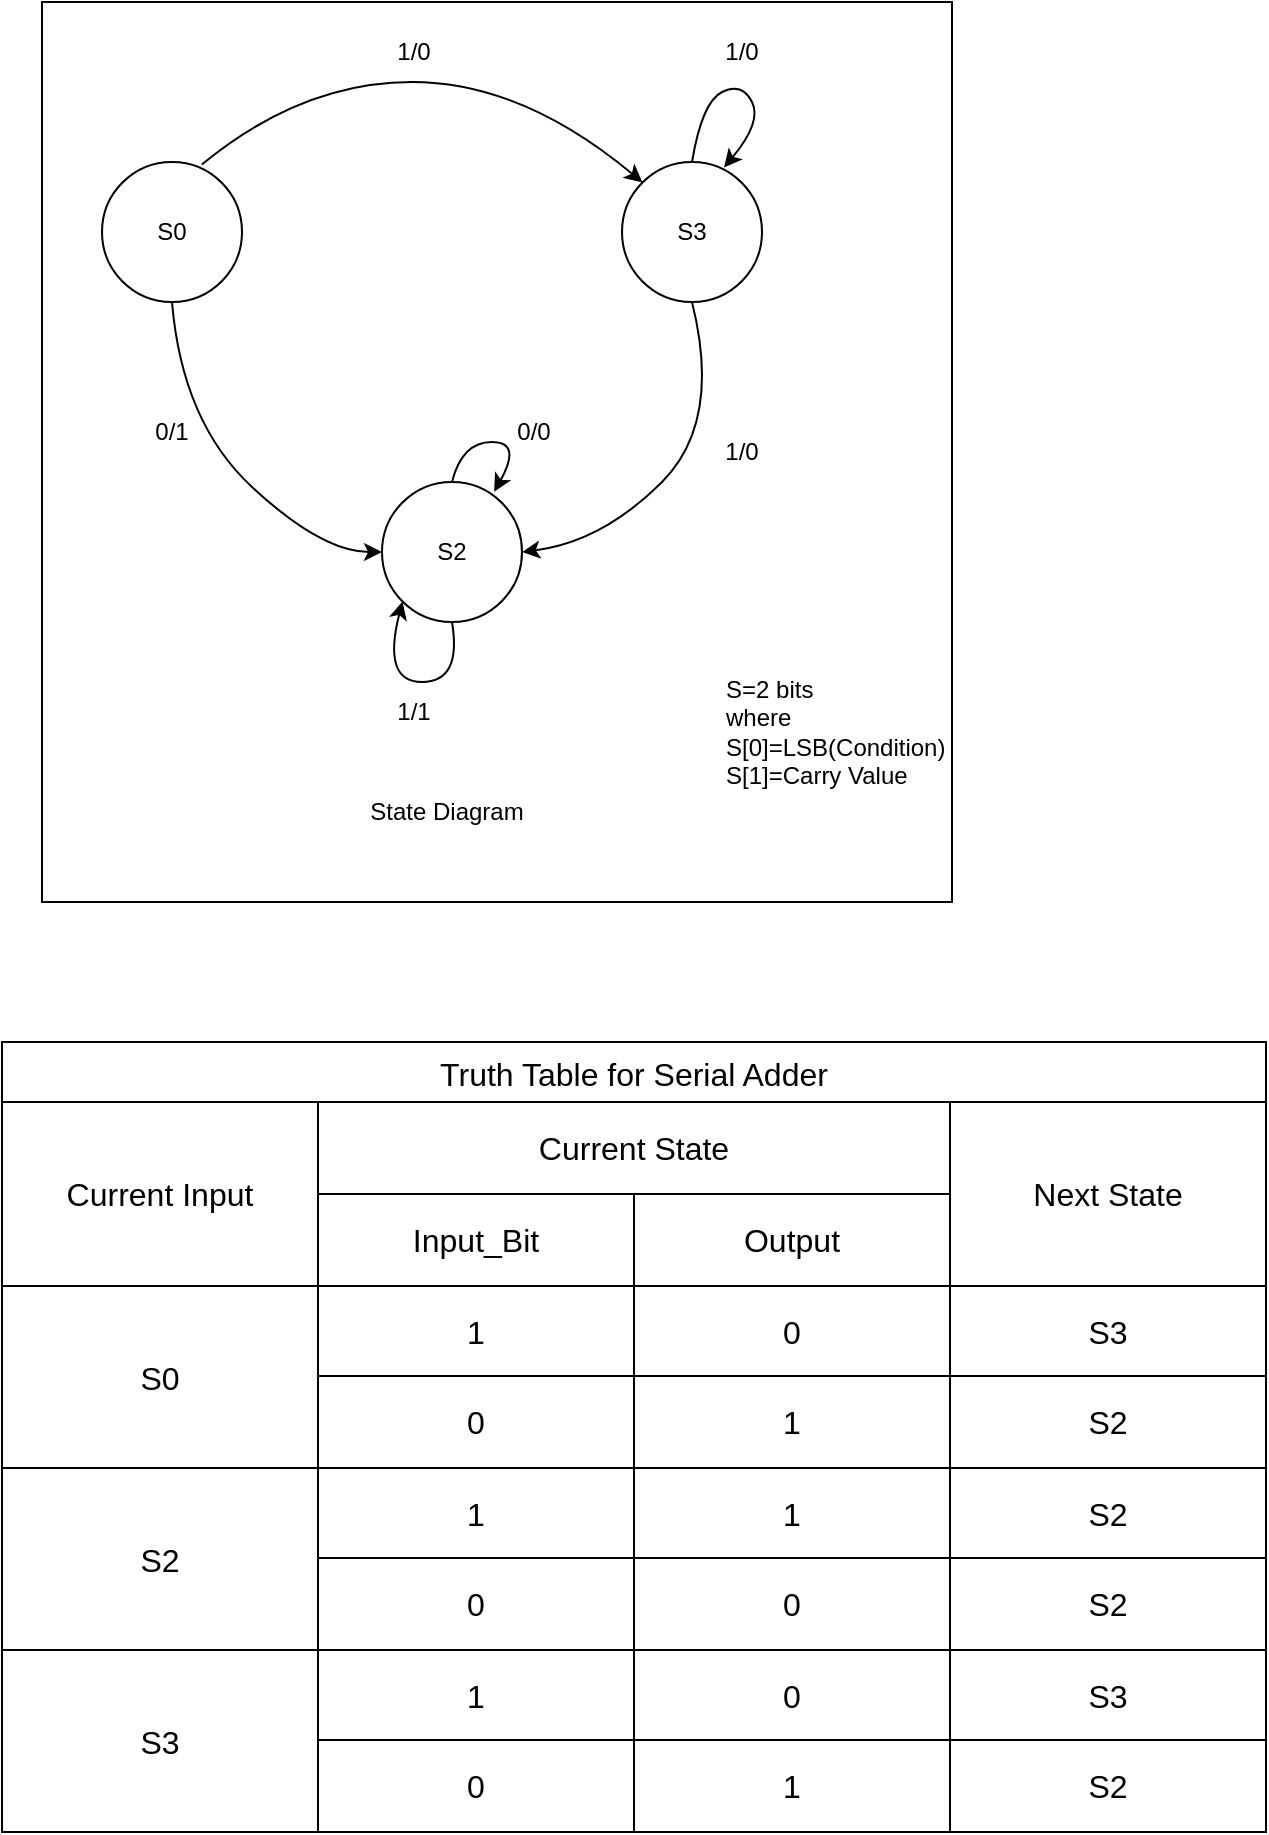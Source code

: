 <mxfile version="24.7.5" pages="2">
  <diagram name="Page-1" id="0JN1FYZXMtszW6WaoAGu">
    <mxGraphModel dx="1909" dy="1013" grid="1" gridSize="10" guides="1" tooltips="1" connect="1" arrows="1" fold="1" page="1" pageScale="1" pageWidth="850" pageHeight="1100" math="0" shadow="0">
      <root>
        <mxCell id="0" />
        <mxCell id="1" parent="0" />
        <mxCell id="sEcPqNNlxR5fD0_kPxmS-2" value="S0" style="ellipse;whiteSpace=wrap;html=1;aspect=fixed;" parent="1" vertex="1">
          <mxGeometry x="190" y="120" width="70" height="70" as="geometry" />
        </mxCell>
        <mxCell id="sEcPqNNlxR5fD0_kPxmS-3" value="S3" style="ellipse;whiteSpace=wrap;html=1;aspect=fixed;" parent="1" vertex="1">
          <mxGeometry x="450" y="120" width="70" height="70" as="geometry" />
        </mxCell>
        <mxCell id="sEcPqNNlxR5fD0_kPxmS-4" value="S2" style="ellipse;whiteSpace=wrap;html=1;aspect=fixed;" parent="1" vertex="1">
          <mxGeometry x="330" y="280" width="70" height="70" as="geometry" />
        </mxCell>
        <mxCell id="sEcPqNNlxR5fD0_kPxmS-8" value="S=2 bits&lt;div&gt;where&lt;/div&gt;&lt;div&gt;S[0]=LSB(Condition)&lt;/div&gt;&lt;div&gt;S[1]=Carry Value&lt;/div&gt;" style="text;html=1;align=left;verticalAlign=middle;whiteSpace=wrap;rounded=0;" parent="1" vertex="1">
          <mxGeometry x="500" y="370" width="110" height="70" as="geometry" />
        </mxCell>
        <mxCell id="sEcPqNNlxR5fD0_kPxmS-13" value="" style="curved=1;endArrow=classic;html=1;rounded=0;entryX=0;entryY=0;entryDx=0;entryDy=0;exitX=0.713;exitY=0.018;exitDx=0;exitDy=0;exitPerimeter=0;" parent="1" source="sEcPqNNlxR5fD0_kPxmS-2" target="sEcPqNNlxR5fD0_kPxmS-3" edge="1">
          <mxGeometry width="50" height="50" relative="1" as="geometry">
            <mxPoint x="320" y="90" as="sourcePoint" />
            <mxPoint x="370" y="40" as="targetPoint" />
            <Array as="points">
              <mxPoint x="290" y="80" />
              <mxPoint x="400" y="80" />
            </Array>
          </mxGeometry>
        </mxCell>
        <mxCell id="sEcPqNNlxR5fD0_kPxmS-14" value="1/0" style="text;html=1;align=center;verticalAlign=middle;whiteSpace=wrap;rounded=0;" parent="1" vertex="1">
          <mxGeometry x="316" y="50" width="60" height="30" as="geometry" />
        </mxCell>
        <mxCell id="sEcPqNNlxR5fD0_kPxmS-20" value="" style="curved=1;endArrow=classic;html=1;rounded=0;exitX=0.5;exitY=1;exitDx=0;exitDy=0;entryX=0;entryY=0.5;entryDx=0;entryDy=0;" parent="1" source="sEcPqNNlxR5fD0_kPxmS-2" target="sEcPqNNlxR5fD0_kPxmS-4" edge="1">
          <mxGeometry width="50" height="50" relative="1" as="geometry">
            <mxPoint x="350" y="210" as="sourcePoint" />
            <mxPoint x="470" y="200" as="targetPoint" />
            <Array as="points">
              <mxPoint x="230" y="250" />
              <mxPoint x="300" y="315" />
            </Array>
          </mxGeometry>
        </mxCell>
        <mxCell id="sEcPqNNlxR5fD0_kPxmS-21" value="0/1" style="text;html=1;align=center;verticalAlign=middle;whiteSpace=wrap;rounded=0;" parent="1" vertex="1">
          <mxGeometry x="195" y="240" width="60" height="30" as="geometry" />
        </mxCell>
        <mxCell id="sEcPqNNlxR5fD0_kPxmS-22" value="" style="curved=1;endArrow=classic;html=1;rounded=0;exitX=0.5;exitY=0;exitDx=0;exitDy=0;entryX=0.729;entryY=0.039;entryDx=0;entryDy=0;entryPerimeter=0;" parent="1" source="sEcPqNNlxR5fD0_kPxmS-3" target="sEcPqNNlxR5fD0_kPxmS-3" edge="1">
          <mxGeometry width="50" height="50" relative="1" as="geometry">
            <mxPoint x="510" y="80" as="sourcePoint" />
            <mxPoint x="540" y="80" as="targetPoint" />
            <Array as="points">
              <mxPoint x="490" y="90" />
              <mxPoint x="510" y="80" />
              <mxPoint x="520" y="100" />
            </Array>
          </mxGeometry>
        </mxCell>
        <mxCell id="sEcPqNNlxR5fD0_kPxmS-23" value="1/0" style="text;html=1;align=center;verticalAlign=middle;whiteSpace=wrap;rounded=0;" parent="1" vertex="1">
          <mxGeometry x="480" y="50" width="60" height="30" as="geometry" />
        </mxCell>
        <mxCell id="sEcPqNNlxR5fD0_kPxmS-24" value="" style="curved=1;endArrow=classic;html=1;rounded=0;entryX=1;entryY=0.5;entryDx=0;entryDy=0;exitX=0.5;exitY=1;exitDx=0;exitDy=0;" parent="1" source="sEcPqNNlxR5fD0_kPxmS-3" target="sEcPqNNlxR5fD0_kPxmS-4" edge="1">
          <mxGeometry width="50" height="50" relative="1" as="geometry">
            <mxPoint x="455" y="270" as="sourcePoint" />
            <mxPoint x="690" y="280" as="targetPoint" />
            <Array as="points">
              <mxPoint x="500" y="250" />
              <mxPoint x="440" y="310" />
            </Array>
          </mxGeometry>
        </mxCell>
        <mxCell id="sEcPqNNlxR5fD0_kPxmS-25" value="1/0" style="text;html=1;align=center;verticalAlign=middle;whiteSpace=wrap;rounded=0;" parent="1" vertex="1">
          <mxGeometry x="480" y="250" width="60" height="30" as="geometry" />
        </mxCell>
        <mxCell id="sEcPqNNlxR5fD0_kPxmS-27" value="" style="curved=1;endArrow=classic;html=1;rounded=0;exitX=0.5;exitY=1;exitDx=0;exitDy=0;entryX=0;entryY=1;entryDx=0;entryDy=0;" parent="1" source="sEcPqNNlxR5fD0_kPxmS-4" target="sEcPqNNlxR5fD0_kPxmS-4" edge="1">
          <mxGeometry width="50" height="50" relative="1" as="geometry">
            <mxPoint x="495" y="359" as="sourcePoint" />
            <mxPoint x="511" y="362" as="targetPoint" />
            <Array as="points">
              <mxPoint x="370" y="380" />
              <mxPoint x="330" y="380" />
            </Array>
          </mxGeometry>
        </mxCell>
        <mxCell id="sEcPqNNlxR5fD0_kPxmS-28" value="1/1" style="text;html=1;align=center;verticalAlign=middle;whiteSpace=wrap;rounded=0;" parent="1" vertex="1">
          <mxGeometry x="316" y="380" width="60" height="30" as="geometry" />
        </mxCell>
        <mxCell id="sEcPqNNlxR5fD0_kPxmS-29" value="" style="curved=1;endArrow=classic;html=1;rounded=0;exitX=0.5;exitY=0;exitDx=0;exitDy=0;entryX=0.801;entryY=0.07;entryDx=0;entryDy=0;entryPerimeter=0;" parent="1" source="sEcPqNNlxR5fD0_kPxmS-4" target="sEcPqNNlxR5fD0_kPxmS-4" edge="1">
          <mxGeometry width="50" height="50" relative="1" as="geometry">
            <mxPoint x="311" y="320" as="sourcePoint" />
            <mxPoint x="286" y="310" as="targetPoint" />
            <Array as="points">
              <mxPoint x="370" y="260" />
              <mxPoint x="400" y="260" />
            </Array>
          </mxGeometry>
        </mxCell>
        <mxCell id="sEcPqNNlxR5fD0_kPxmS-30" value="0/0" style="text;html=1;align=center;verticalAlign=middle;whiteSpace=wrap;rounded=0;" parent="1" vertex="1">
          <mxGeometry x="376" y="240" width="60" height="30" as="geometry" />
        </mxCell>
        <mxCell id="pLiEH8pGqrNi-InXNSvn-57" value="State Diagram" style="text;html=1;align=center;verticalAlign=middle;whiteSpace=wrap;rounded=0;" vertex="1" parent="1">
          <mxGeometry x="310" y="430" width="105" height="30" as="geometry" />
        </mxCell>
        <mxCell id="pLiEH8pGqrNi-InXNSvn-58" value="" style="rounded=0;whiteSpace=wrap;html=1;fillColor=none;" vertex="1" parent="1">
          <mxGeometry x="160" y="40" width="455" height="450" as="geometry" />
        </mxCell>
        <mxCell id="yz5L-PIxiEWywcTvDbyE-1" value="Truth Table for Serial Adder" style="shape=table;startSize=30;container=1;collapsible=0;childLayout=tableLayout;strokeColor=default;fontSize=16;" vertex="1" parent="1">
          <mxGeometry x="140" y="560" width="632" height="395" as="geometry" />
        </mxCell>
        <mxCell id="yz5L-PIxiEWywcTvDbyE-2" value="" style="shape=tableRow;horizontal=0;startSize=0;swimlaneHead=0;swimlaneBody=0;strokeColor=inherit;top=0;left=0;bottom=0;right=0;collapsible=0;dropTarget=0;fillColor=none;points=[[0,0.5],[1,0.5]];portConstraint=eastwest;fontSize=16;" vertex="1" parent="yz5L-PIxiEWywcTvDbyE-1">
          <mxGeometry y="30" width="632" height="46" as="geometry" />
        </mxCell>
        <mxCell id="yz5L-PIxiEWywcTvDbyE-3" value="Current Input" style="shape=partialRectangle;html=1;whiteSpace=wrap;connectable=0;strokeColor=inherit;overflow=hidden;fillColor=none;top=0;left=0;bottom=0;right=0;pointerEvents=1;fontSize=16;rowspan=2;colspan=1;" vertex="1" parent="yz5L-PIxiEWywcTvDbyE-2">
          <mxGeometry width="158" height="92" as="geometry">
            <mxRectangle width="158" height="46" as="alternateBounds" />
          </mxGeometry>
        </mxCell>
        <mxCell id="yz5L-PIxiEWywcTvDbyE-4" value="Current State" style="shape=partialRectangle;html=1;whiteSpace=wrap;connectable=0;strokeColor=inherit;overflow=hidden;fillColor=none;top=0;left=0;bottom=0;right=0;pointerEvents=1;fontSize=16;rowspan=1;colspan=2;" vertex="1" parent="yz5L-PIxiEWywcTvDbyE-2">
          <mxGeometry x="158" width="316" height="46" as="geometry">
            <mxRectangle width="158" height="46" as="alternateBounds" />
          </mxGeometry>
        </mxCell>
        <mxCell id="yz5L-PIxiEWywcTvDbyE-5" style="shape=partialRectangle;html=1;whiteSpace=wrap;connectable=0;strokeColor=inherit;overflow=hidden;fillColor=none;top=0;left=0;bottom=0;right=0;pointerEvents=1;fontSize=16;" vertex="1" visible="0" parent="yz5L-PIxiEWywcTvDbyE-2">
          <mxGeometry x="316" width="158" height="46" as="geometry">
            <mxRectangle width="158" height="46" as="alternateBounds" />
          </mxGeometry>
        </mxCell>
        <mxCell id="yz5L-PIxiEWywcTvDbyE-6" value="Next State" style="shape=partialRectangle;html=1;whiteSpace=wrap;connectable=0;strokeColor=inherit;overflow=hidden;fillColor=none;top=0;left=0;bottom=0;right=0;pointerEvents=1;fontSize=16;rowspan=2;colspan=1;" vertex="1" parent="yz5L-PIxiEWywcTvDbyE-2">
          <mxGeometry x="474" width="158" height="92" as="geometry">
            <mxRectangle width="158" height="46" as="alternateBounds" />
          </mxGeometry>
        </mxCell>
        <mxCell id="yz5L-PIxiEWywcTvDbyE-7" style="shape=tableRow;horizontal=0;startSize=0;swimlaneHead=0;swimlaneBody=0;strokeColor=inherit;top=0;left=0;bottom=0;right=0;collapsible=0;dropTarget=0;fillColor=none;points=[[0,0.5],[1,0.5]];portConstraint=eastwest;fontSize=16;" vertex="1" parent="yz5L-PIxiEWywcTvDbyE-1">
          <mxGeometry y="76" width="632" height="46" as="geometry" />
        </mxCell>
        <mxCell id="yz5L-PIxiEWywcTvDbyE-8" style="shape=partialRectangle;html=1;whiteSpace=wrap;connectable=0;strokeColor=inherit;overflow=hidden;fillColor=none;top=0;left=0;bottom=0;right=0;pointerEvents=1;fontSize=16;" vertex="1" visible="0" parent="yz5L-PIxiEWywcTvDbyE-7">
          <mxGeometry width="158" height="46" as="geometry">
            <mxRectangle width="158" height="46" as="alternateBounds" />
          </mxGeometry>
        </mxCell>
        <mxCell id="yz5L-PIxiEWywcTvDbyE-9" value="Input_Bit" style="shape=partialRectangle;html=1;whiteSpace=wrap;connectable=0;strokeColor=inherit;overflow=hidden;fillColor=none;top=0;left=0;bottom=0;right=0;pointerEvents=1;fontSize=16;" vertex="1" parent="yz5L-PIxiEWywcTvDbyE-7">
          <mxGeometry x="158" width="158" height="46" as="geometry">
            <mxRectangle width="158" height="46" as="alternateBounds" />
          </mxGeometry>
        </mxCell>
        <mxCell id="yz5L-PIxiEWywcTvDbyE-10" value="Output" style="shape=partialRectangle;html=1;whiteSpace=wrap;connectable=0;strokeColor=inherit;overflow=hidden;fillColor=none;top=0;left=0;bottom=0;right=0;pointerEvents=1;fontSize=16;" vertex="1" parent="yz5L-PIxiEWywcTvDbyE-7">
          <mxGeometry x="316" width="158" height="46" as="geometry">
            <mxRectangle width="158" height="46" as="alternateBounds" />
          </mxGeometry>
        </mxCell>
        <mxCell id="yz5L-PIxiEWywcTvDbyE-11" style="shape=partialRectangle;html=1;whiteSpace=wrap;connectable=0;strokeColor=inherit;overflow=hidden;fillColor=none;top=0;left=0;bottom=0;right=0;pointerEvents=1;fontSize=16;" vertex="1" visible="0" parent="yz5L-PIxiEWywcTvDbyE-7">
          <mxGeometry x="474" width="158" height="46" as="geometry">
            <mxRectangle width="158" height="46" as="alternateBounds" />
          </mxGeometry>
        </mxCell>
        <mxCell id="yz5L-PIxiEWywcTvDbyE-12" value="" style="shape=tableRow;horizontal=0;startSize=0;swimlaneHead=0;swimlaneBody=0;strokeColor=inherit;top=0;left=0;bottom=0;right=0;collapsible=0;dropTarget=0;fillColor=none;points=[[0,0.5],[1,0.5]];portConstraint=eastwest;fontSize=16;" vertex="1" parent="yz5L-PIxiEWywcTvDbyE-1">
          <mxGeometry y="122" width="632" height="45" as="geometry" />
        </mxCell>
        <mxCell id="yz5L-PIxiEWywcTvDbyE-13" value="S0" style="shape=partialRectangle;html=1;whiteSpace=wrap;connectable=0;strokeColor=inherit;overflow=hidden;fillColor=none;top=0;left=0;bottom=0;right=0;pointerEvents=1;fontSize=16;rowspan=2;colspan=1;" vertex="1" parent="yz5L-PIxiEWywcTvDbyE-12">
          <mxGeometry width="158" height="91" as="geometry">
            <mxRectangle width="158" height="45" as="alternateBounds" />
          </mxGeometry>
        </mxCell>
        <mxCell id="yz5L-PIxiEWywcTvDbyE-14" value="1" style="shape=partialRectangle;html=1;whiteSpace=wrap;connectable=0;strokeColor=inherit;overflow=hidden;fillColor=none;top=0;left=0;bottom=0;right=0;pointerEvents=1;fontSize=16;" vertex="1" parent="yz5L-PIxiEWywcTvDbyE-12">
          <mxGeometry x="158" width="158" height="45" as="geometry">
            <mxRectangle width="158" height="45" as="alternateBounds" />
          </mxGeometry>
        </mxCell>
        <mxCell id="yz5L-PIxiEWywcTvDbyE-15" value="0" style="shape=partialRectangle;html=1;whiteSpace=wrap;connectable=0;strokeColor=inherit;overflow=hidden;fillColor=none;top=0;left=0;bottom=0;right=0;pointerEvents=1;fontSize=16;" vertex="1" parent="yz5L-PIxiEWywcTvDbyE-12">
          <mxGeometry x="316" width="158" height="45" as="geometry">
            <mxRectangle width="158" height="45" as="alternateBounds" />
          </mxGeometry>
        </mxCell>
        <mxCell id="yz5L-PIxiEWywcTvDbyE-16" value="S3" style="shape=partialRectangle;html=1;whiteSpace=wrap;connectable=0;strokeColor=inherit;overflow=hidden;fillColor=none;top=0;left=0;bottom=0;right=0;pointerEvents=1;fontSize=16;" vertex="1" parent="yz5L-PIxiEWywcTvDbyE-12">
          <mxGeometry x="474" width="158" height="45" as="geometry">
            <mxRectangle width="158" height="45" as="alternateBounds" />
          </mxGeometry>
        </mxCell>
        <mxCell id="yz5L-PIxiEWywcTvDbyE-17" style="shape=tableRow;horizontal=0;startSize=0;swimlaneHead=0;swimlaneBody=0;strokeColor=inherit;top=0;left=0;bottom=0;right=0;collapsible=0;dropTarget=0;fillColor=none;points=[[0,0.5],[1,0.5]];portConstraint=eastwest;fontSize=16;" vertex="1" parent="yz5L-PIxiEWywcTvDbyE-1">
          <mxGeometry y="167" width="632" height="46" as="geometry" />
        </mxCell>
        <mxCell id="yz5L-PIxiEWywcTvDbyE-18" style="shape=partialRectangle;html=1;whiteSpace=wrap;connectable=0;strokeColor=inherit;overflow=hidden;fillColor=none;top=0;left=0;bottom=0;right=0;pointerEvents=1;fontSize=16;" vertex="1" visible="0" parent="yz5L-PIxiEWywcTvDbyE-17">
          <mxGeometry width="158" height="46" as="geometry">
            <mxRectangle width="158" height="46" as="alternateBounds" />
          </mxGeometry>
        </mxCell>
        <mxCell id="yz5L-PIxiEWywcTvDbyE-19" value="0" style="shape=partialRectangle;html=1;whiteSpace=wrap;connectable=0;strokeColor=inherit;overflow=hidden;fillColor=none;top=0;left=0;bottom=0;right=0;pointerEvents=1;fontSize=16;" vertex="1" parent="yz5L-PIxiEWywcTvDbyE-17">
          <mxGeometry x="158" width="158" height="46" as="geometry">
            <mxRectangle width="158" height="46" as="alternateBounds" />
          </mxGeometry>
        </mxCell>
        <mxCell id="yz5L-PIxiEWywcTvDbyE-20" value="1" style="shape=partialRectangle;html=1;whiteSpace=wrap;connectable=0;strokeColor=inherit;overflow=hidden;fillColor=none;top=0;left=0;bottom=0;right=0;pointerEvents=1;fontSize=16;" vertex="1" parent="yz5L-PIxiEWywcTvDbyE-17">
          <mxGeometry x="316" width="158" height="46" as="geometry">
            <mxRectangle width="158" height="46" as="alternateBounds" />
          </mxGeometry>
        </mxCell>
        <mxCell id="yz5L-PIxiEWywcTvDbyE-21" value="S2" style="shape=partialRectangle;html=1;whiteSpace=wrap;connectable=0;strokeColor=inherit;overflow=hidden;fillColor=none;top=0;left=0;bottom=0;right=0;pointerEvents=1;fontSize=16;" vertex="1" parent="yz5L-PIxiEWywcTvDbyE-17">
          <mxGeometry x="474" width="158" height="46" as="geometry">
            <mxRectangle width="158" height="46" as="alternateBounds" />
          </mxGeometry>
        </mxCell>
        <mxCell id="yz5L-PIxiEWywcTvDbyE-22" value="" style="shape=tableRow;horizontal=0;startSize=0;swimlaneHead=0;swimlaneBody=0;strokeColor=inherit;top=0;left=0;bottom=0;right=0;collapsible=0;dropTarget=0;fillColor=none;points=[[0,0.5],[1,0.5]];portConstraint=eastwest;fontSize=16;" vertex="1" parent="yz5L-PIxiEWywcTvDbyE-1">
          <mxGeometry y="213" width="632" height="45" as="geometry" />
        </mxCell>
        <mxCell id="yz5L-PIxiEWywcTvDbyE-23" value="S2" style="shape=partialRectangle;html=1;whiteSpace=wrap;connectable=0;strokeColor=inherit;overflow=hidden;fillColor=none;top=0;left=0;bottom=0;right=0;pointerEvents=1;fontSize=16;rowspan=2;colspan=1;" vertex="1" parent="yz5L-PIxiEWywcTvDbyE-22">
          <mxGeometry width="158" height="91" as="geometry">
            <mxRectangle width="158" height="45" as="alternateBounds" />
          </mxGeometry>
        </mxCell>
        <mxCell id="yz5L-PIxiEWywcTvDbyE-24" value="1" style="shape=partialRectangle;html=1;whiteSpace=wrap;connectable=0;strokeColor=inherit;overflow=hidden;fillColor=none;top=0;left=0;bottom=0;right=0;pointerEvents=1;fontSize=16;" vertex="1" parent="yz5L-PIxiEWywcTvDbyE-22">
          <mxGeometry x="158" width="158" height="45" as="geometry">
            <mxRectangle width="158" height="45" as="alternateBounds" />
          </mxGeometry>
        </mxCell>
        <mxCell id="yz5L-PIxiEWywcTvDbyE-25" value="1" style="shape=partialRectangle;html=1;whiteSpace=wrap;connectable=0;strokeColor=inherit;overflow=hidden;fillColor=none;top=0;left=0;bottom=0;right=0;pointerEvents=1;fontSize=16;" vertex="1" parent="yz5L-PIxiEWywcTvDbyE-22">
          <mxGeometry x="316" width="158" height="45" as="geometry">
            <mxRectangle width="158" height="45" as="alternateBounds" />
          </mxGeometry>
        </mxCell>
        <mxCell id="yz5L-PIxiEWywcTvDbyE-26" value="S2" style="shape=partialRectangle;html=1;whiteSpace=wrap;connectable=0;strokeColor=inherit;overflow=hidden;fillColor=none;top=0;left=0;bottom=0;right=0;pointerEvents=1;fontSize=16;" vertex="1" parent="yz5L-PIxiEWywcTvDbyE-22">
          <mxGeometry x="474" width="158" height="45" as="geometry">
            <mxRectangle width="158" height="45" as="alternateBounds" />
          </mxGeometry>
        </mxCell>
        <mxCell id="yz5L-PIxiEWywcTvDbyE-27" style="shape=tableRow;horizontal=0;startSize=0;swimlaneHead=0;swimlaneBody=0;strokeColor=inherit;top=0;left=0;bottom=0;right=0;collapsible=0;dropTarget=0;fillColor=none;points=[[0,0.5],[1,0.5]];portConstraint=eastwest;fontSize=16;" vertex="1" parent="yz5L-PIxiEWywcTvDbyE-1">
          <mxGeometry y="258" width="632" height="46" as="geometry" />
        </mxCell>
        <mxCell id="yz5L-PIxiEWywcTvDbyE-28" style="shape=partialRectangle;html=1;whiteSpace=wrap;connectable=0;strokeColor=inherit;overflow=hidden;fillColor=none;top=0;left=0;bottom=0;right=0;pointerEvents=1;fontSize=16;" vertex="1" visible="0" parent="yz5L-PIxiEWywcTvDbyE-27">
          <mxGeometry width="158" height="46" as="geometry">
            <mxRectangle width="158" height="46" as="alternateBounds" />
          </mxGeometry>
        </mxCell>
        <mxCell id="yz5L-PIxiEWywcTvDbyE-29" value="0" style="shape=partialRectangle;html=1;whiteSpace=wrap;connectable=0;strokeColor=inherit;overflow=hidden;fillColor=none;top=0;left=0;bottom=0;right=0;pointerEvents=1;fontSize=16;" vertex="1" parent="yz5L-PIxiEWywcTvDbyE-27">
          <mxGeometry x="158" width="158" height="46" as="geometry">
            <mxRectangle width="158" height="46" as="alternateBounds" />
          </mxGeometry>
        </mxCell>
        <mxCell id="yz5L-PIxiEWywcTvDbyE-30" value="0" style="shape=partialRectangle;html=1;whiteSpace=wrap;connectable=0;strokeColor=inherit;overflow=hidden;fillColor=none;top=0;left=0;bottom=0;right=0;pointerEvents=1;fontSize=16;" vertex="1" parent="yz5L-PIxiEWywcTvDbyE-27">
          <mxGeometry x="316" width="158" height="46" as="geometry">
            <mxRectangle width="158" height="46" as="alternateBounds" />
          </mxGeometry>
        </mxCell>
        <mxCell id="yz5L-PIxiEWywcTvDbyE-31" value="S2" style="shape=partialRectangle;html=1;whiteSpace=wrap;connectable=0;strokeColor=inherit;overflow=hidden;fillColor=none;top=0;left=0;bottom=0;right=0;pointerEvents=1;fontSize=16;" vertex="1" parent="yz5L-PIxiEWywcTvDbyE-27">
          <mxGeometry x="474" width="158" height="46" as="geometry">
            <mxRectangle width="158" height="46" as="alternateBounds" />
          </mxGeometry>
        </mxCell>
        <mxCell id="yz5L-PIxiEWywcTvDbyE-32" style="shape=tableRow;horizontal=0;startSize=0;swimlaneHead=0;swimlaneBody=0;strokeColor=inherit;top=0;left=0;bottom=0;right=0;collapsible=0;dropTarget=0;fillColor=none;points=[[0,0.5],[1,0.5]];portConstraint=eastwest;fontSize=16;" vertex="1" parent="yz5L-PIxiEWywcTvDbyE-1">
          <mxGeometry y="304" width="632" height="45" as="geometry" />
        </mxCell>
        <mxCell id="yz5L-PIxiEWywcTvDbyE-33" value="S3" style="shape=partialRectangle;html=1;whiteSpace=wrap;connectable=0;strokeColor=inherit;overflow=hidden;fillColor=none;top=0;left=0;bottom=0;right=0;pointerEvents=1;fontSize=16;rowspan=2;colspan=1;" vertex="1" parent="yz5L-PIxiEWywcTvDbyE-32">
          <mxGeometry width="158" height="91" as="geometry">
            <mxRectangle width="158" height="45" as="alternateBounds" />
          </mxGeometry>
        </mxCell>
        <mxCell id="yz5L-PIxiEWywcTvDbyE-34" value="1" style="shape=partialRectangle;html=1;whiteSpace=wrap;connectable=0;strokeColor=inherit;overflow=hidden;fillColor=none;top=0;left=0;bottom=0;right=0;pointerEvents=1;fontSize=16;" vertex="1" parent="yz5L-PIxiEWywcTvDbyE-32">
          <mxGeometry x="158" width="158" height="45" as="geometry">
            <mxRectangle width="158" height="45" as="alternateBounds" />
          </mxGeometry>
        </mxCell>
        <mxCell id="yz5L-PIxiEWywcTvDbyE-35" value="0" style="shape=partialRectangle;html=1;whiteSpace=wrap;connectable=0;strokeColor=inherit;overflow=hidden;fillColor=none;top=0;left=0;bottom=0;right=0;pointerEvents=1;fontSize=16;" vertex="1" parent="yz5L-PIxiEWywcTvDbyE-32">
          <mxGeometry x="316" width="158" height="45" as="geometry">
            <mxRectangle width="158" height="45" as="alternateBounds" />
          </mxGeometry>
        </mxCell>
        <mxCell id="yz5L-PIxiEWywcTvDbyE-36" value="S3" style="shape=partialRectangle;html=1;whiteSpace=wrap;connectable=0;strokeColor=inherit;overflow=hidden;fillColor=none;top=0;left=0;bottom=0;right=0;pointerEvents=1;fontSize=16;" vertex="1" parent="yz5L-PIxiEWywcTvDbyE-32">
          <mxGeometry x="474" width="158" height="45" as="geometry">
            <mxRectangle width="158" height="45" as="alternateBounds" />
          </mxGeometry>
        </mxCell>
        <mxCell id="yz5L-PIxiEWywcTvDbyE-37" style="shape=tableRow;horizontal=0;startSize=0;swimlaneHead=0;swimlaneBody=0;strokeColor=inherit;top=0;left=0;bottom=0;right=0;collapsible=0;dropTarget=0;fillColor=none;points=[[0,0.5],[1,0.5]];portConstraint=eastwest;fontSize=16;" vertex="1" parent="yz5L-PIxiEWywcTvDbyE-1">
          <mxGeometry y="349" width="632" height="46" as="geometry" />
        </mxCell>
        <mxCell id="yz5L-PIxiEWywcTvDbyE-38" style="shape=partialRectangle;html=1;whiteSpace=wrap;connectable=0;strokeColor=inherit;overflow=hidden;fillColor=none;top=0;left=0;bottom=0;right=0;pointerEvents=1;fontSize=16;" vertex="1" visible="0" parent="yz5L-PIxiEWywcTvDbyE-37">
          <mxGeometry width="158" height="46" as="geometry">
            <mxRectangle width="158" height="46" as="alternateBounds" />
          </mxGeometry>
        </mxCell>
        <mxCell id="yz5L-PIxiEWywcTvDbyE-39" value="0" style="shape=partialRectangle;html=1;whiteSpace=wrap;connectable=0;strokeColor=inherit;overflow=hidden;fillColor=none;top=0;left=0;bottom=0;right=0;pointerEvents=1;fontSize=16;" vertex="1" parent="yz5L-PIxiEWywcTvDbyE-37">
          <mxGeometry x="158" width="158" height="46" as="geometry">
            <mxRectangle width="158" height="46" as="alternateBounds" />
          </mxGeometry>
        </mxCell>
        <mxCell id="yz5L-PIxiEWywcTvDbyE-40" value="1" style="shape=partialRectangle;html=1;whiteSpace=wrap;connectable=0;strokeColor=inherit;overflow=hidden;fillColor=none;top=0;left=0;bottom=0;right=0;pointerEvents=1;fontSize=16;" vertex="1" parent="yz5L-PIxiEWywcTvDbyE-37">
          <mxGeometry x="316" width="158" height="46" as="geometry">
            <mxRectangle width="158" height="46" as="alternateBounds" />
          </mxGeometry>
        </mxCell>
        <mxCell id="yz5L-PIxiEWywcTvDbyE-41" value="S2" style="shape=partialRectangle;html=1;whiteSpace=wrap;connectable=0;strokeColor=inherit;overflow=hidden;fillColor=none;top=0;left=0;bottom=0;right=0;pointerEvents=1;fontSize=16;" vertex="1" parent="yz5L-PIxiEWywcTvDbyE-37">
          <mxGeometry x="474" width="158" height="46" as="geometry">
            <mxRectangle width="158" height="46" as="alternateBounds" />
          </mxGeometry>
        </mxCell>
      </root>
    </mxGraphModel>
  </diagram>
  <diagram id="-CWApU-zBNdDamPkDWxW" name="Page-2">
    <mxGraphModel dx="150" dy="530" grid="1" gridSize="10" guides="1" tooltips="1" connect="1" arrows="1" fold="1" page="1" pageScale="1" pageWidth="850" pageHeight="1100" math="0" shadow="0">
      <root>
        <mxCell id="0" />
        <mxCell id="1" parent="0" />
        <mxCell id="68Y2kXRp7g4ddbYrQeqx-1" value="Truth Table for Serial Adder" style="shape=table;startSize=30;container=1;collapsible=0;childLayout=tableLayout;strokeColor=default;fontSize=16;fontStyle=1" vertex="1" parent="1">
          <mxGeometry x="890" y="420" width="632" height="393" as="geometry" />
        </mxCell>
        <mxCell id="68Y2kXRp7g4ddbYrQeqx-2" value="" style="shape=tableRow;horizontal=0;startSize=0;swimlaneHead=0;swimlaneBody=0;strokeColor=inherit;top=0;left=0;bottom=0;right=0;collapsible=0;dropTarget=0;fillColor=none;points=[[0,0.5],[1,0.5]];portConstraint=eastwest;fontSize=16;" vertex="1" parent="68Y2kXRp7g4ddbYrQeqx-1">
          <mxGeometry y="30" width="632" height="46" as="geometry" />
        </mxCell>
        <mxCell id="68Y2kXRp7g4ddbYrQeqx-3" value="Current Input" style="shape=partialRectangle;html=1;whiteSpace=wrap;connectable=0;strokeColor=inherit;overflow=hidden;fillColor=none;top=0;left=0;bottom=0;right=0;pointerEvents=1;fontSize=16;rowspan=2;colspan=1;fontStyle=1" vertex="1" parent="68Y2kXRp7g4ddbYrQeqx-2">
          <mxGeometry width="158" height="90" as="geometry">
            <mxRectangle width="158" height="46" as="alternateBounds" />
          </mxGeometry>
        </mxCell>
        <mxCell id="68Y2kXRp7g4ddbYrQeqx-4" value="Current State" style="shape=partialRectangle;html=1;whiteSpace=wrap;connectable=0;strokeColor=inherit;overflow=hidden;fillColor=none;top=0;left=0;bottom=0;right=0;pointerEvents=1;fontSize=16;rowspan=1;colspan=2;fontStyle=1" vertex="1" parent="68Y2kXRp7g4ddbYrQeqx-2">
          <mxGeometry x="158" width="316" height="46" as="geometry">
            <mxRectangle width="158" height="46" as="alternateBounds" />
          </mxGeometry>
        </mxCell>
        <mxCell id="68Y2kXRp7g4ddbYrQeqx-5" style="shape=partialRectangle;html=1;whiteSpace=wrap;connectable=0;strokeColor=inherit;overflow=hidden;fillColor=none;top=0;left=0;bottom=0;right=0;pointerEvents=1;fontSize=16;fontStyle=1" vertex="1" visible="0" parent="68Y2kXRp7g4ddbYrQeqx-2">
          <mxGeometry x="316" width="158" height="46" as="geometry">
            <mxRectangle width="158" height="46" as="alternateBounds" />
          </mxGeometry>
        </mxCell>
        <mxCell id="68Y2kXRp7g4ddbYrQeqx-6" value="Next State" style="shape=partialRectangle;html=1;whiteSpace=wrap;connectable=0;strokeColor=inherit;overflow=hidden;fillColor=none;top=0;left=0;bottom=0;right=0;pointerEvents=1;fontSize=16;rowspan=2;colspan=1;fontStyle=1" vertex="1" parent="68Y2kXRp7g4ddbYrQeqx-2">
          <mxGeometry x="474" width="158" height="90" as="geometry">
            <mxRectangle width="158" height="46" as="alternateBounds" />
          </mxGeometry>
        </mxCell>
        <mxCell id="68Y2kXRp7g4ddbYrQeqx-7" style="shape=tableRow;horizontal=0;startSize=0;swimlaneHead=0;swimlaneBody=0;strokeColor=inherit;top=0;left=0;bottom=0;right=0;collapsible=0;dropTarget=0;fillColor=none;points=[[0,0.5],[1,0.5]];portConstraint=eastwest;fontSize=16;" vertex="1" parent="68Y2kXRp7g4ddbYrQeqx-1">
          <mxGeometry y="76" width="632" height="44" as="geometry" />
        </mxCell>
        <mxCell id="68Y2kXRp7g4ddbYrQeqx-8" style="shape=partialRectangle;html=1;whiteSpace=wrap;connectable=0;strokeColor=inherit;overflow=hidden;fillColor=none;top=0;left=0;bottom=0;right=0;pointerEvents=1;fontSize=16;" vertex="1" visible="0" parent="68Y2kXRp7g4ddbYrQeqx-7">
          <mxGeometry width="158" height="44" as="geometry">
            <mxRectangle width="158" height="44" as="alternateBounds" />
          </mxGeometry>
        </mxCell>
        <mxCell id="68Y2kXRp7g4ddbYrQeqx-9" value="Input_Bit" style="shape=partialRectangle;html=1;whiteSpace=wrap;connectable=0;strokeColor=inherit;overflow=hidden;fillColor=none;top=0;left=0;bottom=0;right=0;pointerEvents=1;fontSize=16;labelBackgroundColor=default;" vertex="1" parent="68Y2kXRp7g4ddbYrQeqx-7">
          <mxGeometry x="158" width="158" height="44" as="geometry">
            <mxRectangle width="158" height="44" as="alternateBounds" />
          </mxGeometry>
        </mxCell>
        <mxCell id="68Y2kXRp7g4ddbYrQeqx-10" value="Output" style="shape=partialRectangle;html=1;whiteSpace=wrap;connectable=0;strokeColor=inherit;overflow=hidden;fillColor=none;top=0;left=0;bottom=0;right=0;pointerEvents=1;fontSize=16;labelBackgroundColor=default;" vertex="1" parent="68Y2kXRp7g4ddbYrQeqx-7">
          <mxGeometry x="316" width="158" height="44" as="geometry">
            <mxRectangle width="158" height="44" as="alternateBounds" />
          </mxGeometry>
        </mxCell>
        <mxCell id="68Y2kXRp7g4ddbYrQeqx-11" style="shape=partialRectangle;html=1;whiteSpace=wrap;connectable=0;strokeColor=inherit;overflow=hidden;fillColor=none;top=0;left=0;bottom=0;right=0;pointerEvents=1;fontSize=16;" vertex="1" visible="0" parent="68Y2kXRp7g4ddbYrQeqx-7">
          <mxGeometry x="474" width="158" height="44" as="geometry">
            <mxRectangle width="158" height="44" as="alternateBounds" />
          </mxGeometry>
        </mxCell>
        <mxCell id="68Y2kXRp7g4ddbYrQeqx-12" value="" style="shape=tableRow;horizontal=0;startSize=0;swimlaneHead=0;swimlaneBody=0;strokeColor=inherit;top=0;left=0;bottom=0;right=0;collapsible=0;dropTarget=0;fillColor=none;points=[[0,0.5],[1,0.5]];portConstraint=eastwest;fontSize=16;" vertex="1" parent="68Y2kXRp7g4ddbYrQeqx-1">
          <mxGeometry y="120" width="632" height="45" as="geometry" />
        </mxCell>
        <mxCell id="68Y2kXRp7g4ddbYrQeqx-13" value="S0" style="shape=partialRectangle;html=1;whiteSpace=wrap;connectable=0;strokeColor=inherit;overflow=hidden;fillColor=none;top=0;left=0;bottom=0;right=0;pointerEvents=1;fontSize=16;rowspan=2;colspan=1;" vertex="1" parent="68Y2kXRp7g4ddbYrQeqx-12">
          <mxGeometry width="158" height="91" as="geometry">
            <mxRectangle width="158" height="45" as="alternateBounds" />
          </mxGeometry>
        </mxCell>
        <mxCell id="68Y2kXRp7g4ddbYrQeqx-14" value="1" style="shape=partialRectangle;html=1;whiteSpace=wrap;connectable=0;strokeColor=inherit;overflow=hidden;fillColor=none;top=0;left=0;bottom=0;right=0;pointerEvents=1;fontSize=16;" vertex="1" parent="68Y2kXRp7g4ddbYrQeqx-12">
          <mxGeometry x="158" width="158" height="45" as="geometry">
            <mxRectangle width="158" height="45" as="alternateBounds" />
          </mxGeometry>
        </mxCell>
        <mxCell id="68Y2kXRp7g4ddbYrQeqx-15" value="0" style="shape=partialRectangle;html=1;whiteSpace=wrap;connectable=0;strokeColor=inherit;overflow=hidden;fillColor=none;top=0;left=0;bottom=0;right=0;pointerEvents=1;fontSize=16;" vertex="1" parent="68Y2kXRp7g4ddbYrQeqx-12">
          <mxGeometry x="316" width="158" height="45" as="geometry">
            <mxRectangle width="158" height="45" as="alternateBounds" />
          </mxGeometry>
        </mxCell>
        <mxCell id="68Y2kXRp7g4ddbYrQeqx-16" value="S3" style="shape=partialRectangle;html=1;whiteSpace=wrap;connectable=0;strokeColor=inherit;overflow=hidden;fillColor=none;top=0;left=0;bottom=0;right=0;pointerEvents=1;fontSize=16;" vertex="1" parent="68Y2kXRp7g4ddbYrQeqx-12">
          <mxGeometry x="474" width="158" height="45" as="geometry">
            <mxRectangle width="158" height="45" as="alternateBounds" />
          </mxGeometry>
        </mxCell>
        <mxCell id="68Y2kXRp7g4ddbYrQeqx-17" style="shape=tableRow;horizontal=0;startSize=0;swimlaneHead=0;swimlaneBody=0;strokeColor=inherit;top=0;left=0;bottom=0;right=0;collapsible=0;dropTarget=0;fillColor=none;points=[[0,0.5],[1,0.5]];portConstraint=eastwest;fontSize=16;" vertex="1" parent="68Y2kXRp7g4ddbYrQeqx-1">
          <mxGeometry y="165" width="632" height="46" as="geometry" />
        </mxCell>
        <mxCell id="68Y2kXRp7g4ddbYrQeqx-18" style="shape=partialRectangle;html=1;whiteSpace=wrap;connectable=0;strokeColor=inherit;overflow=hidden;fillColor=none;top=0;left=0;bottom=0;right=0;pointerEvents=1;fontSize=16;" vertex="1" visible="0" parent="68Y2kXRp7g4ddbYrQeqx-17">
          <mxGeometry width="158" height="46" as="geometry">
            <mxRectangle width="158" height="46" as="alternateBounds" />
          </mxGeometry>
        </mxCell>
        <mxCell id="68Y2kXRp7g4ddbYrQeqx-19" value="0" style="shape=partialRectangle;html=1;whiteSpace=wrap;connectable=0;strokeColor=inherit;overflow=hidden;fillColor=none;top=0;left=0;bottom=0;right=0;pointerEvents=1;fontSize=16;" vertex="1" parent="68Y2kXRp7g4ddbYrQeqx-17">
          <mxGeometry x="158" width="158" height="46" as="geometry">
            <mxRectangle width="158" height="46" as="alternateBounds" />
          </mxGeometry>
        </mxCell>
        <mxCell id="68Y2kXRp7g4ddbYrQeqx-20" value="1" style="shape=partialRectangle;html=1;whiteSpace=wrap;connectable=0;strokeColor=inherit;overflow=hidden;fillColor=none;top=0;left=0;bottom=0;right=0;pointerEvents=1;fontSize=16;" vertex="1" parent="68Y2kXRp7g4ddbYrQeqx-17">
          <mxGeometry x="316" width="158" height="46" as="geometry">
            <mxRectangle width="158" height="46" as="alternateBounds" />
          </mxGeometry>
        </mxCell>
        <mxCell id="68Y2kXRp7g4ddbYrQeqx-21" value="S2" style="shape=partialRectangle;html=1;whiteSpace=wrap;connectable=0;strokeColor=inherit;overflow=hidden;fillColor=none;top=0;left=0;bottom=0;right=0;pointerEvents=1;fontSize=16;" vertex="1" parent="68Y2kXRp7g4ddbYrQeqx-17">
          <mxGeometry x="474" width="158" height="46" as="geometry">
            <mxRectangle width="158" height="46" as="alternateBounds" />
          </mxGeometry>
        </mxCell>
        <mxCell id="68Y2kXRp7g4ddbYrQeqx-22" value="" style="shape=tableRow;horizontal=0;startSize=0;swimlaneHead=0;swimlaneBody=0;strokeColor=inherit;top=0;left=0;bottom=0;right=0;collapsible=0;dropTarget=0;fillColor=none;points=[[0,0.5],[1,0.5]];portConstraint=eastwest;fontSize=16;" vertex="1" parent="68Y2kXRp7g4ddbYrQeqx-1">
          <mxGeometry y="211" width="632" height="45" as="geometry" />
        </mxCell>
        <mxCell id="68Y2kXRp7g4ddbYrQeqx-23" value="S2" style="shape=partialRectangle;html=1;whiteSpace=wrap;connectable=0;strokeColor=inherit;overflow=hidden;fillColor=none;top=0;left=0;bottom=0;right=0;pointerEvents=1;fontSize=16;rowspan=2;colspan=1;" vertex="1" parent="68Y2kXRp7g4ddbYrQeqx-22">
          <mxGeometry width="158" height="91" as="geometry">
            <mxRectangle width="158" height="45" as="alternateBounds" />
          </mxGeometry>
        </mxCell>
        <mxCell id="68Y2kXRp7g4ddbYrQeqx-24" value="1" style="shape=partialRectangle;html=1;whiteSpace=wrap;connectable=0;strokeColor=inherit;overflow=hidden;fillColor=none;top=0;left=0;bottom=0;right=0;pointerEvents=1;fontSize=16;" vertex="1" parent="68Y2kXRp7g4ddbYrQeqx-22">
          <mxGeometry x="158" width="158" height="45" as="geometry">
            <mxRectangle width="158" height="45" as="alternateBounds" />
          </mxGeometry>
        </mxCell>
        <mxCell id="68Y2kXRp7g4ddbYrQeqx-25" value="1" style="shape=partialRectangle;html=1;whiteSpace=wrap;connectable=0;strokeColor=inherit;overflow=hidden;fillColor=none;top=0;left=0;bottom=0;right=0;pointerEvents=1;fontSize=16;" vertex="1" parent="68Y2kXRp7g4ddbYrQeqx-22">
          <mxGeometry x="316" width="158" height="45" as="geometry">
            <mxRectangle width="158" height="45" as="alternateBounds" />
          </mxGeometry>
        </mxCell>
        <mxCell id="68Y2kXRp7g4ddbYrQeqx-26" value="S2" style="shape=partialRectangle;html=1;whiteSpace=wrap;connectable=0;strokeColor=inherit;overflow=hidden;fillColor=none;top=0;left=0;bottom=0;right=0;pointerEvents=1;fontSize=16;" vertex="1" parent="68Y2kXRp7g4ddbYrQeqx-22">
          <mxGeometry x="474" width="158" height="45" as="geometry">
            <mxRectangle width="158" height="45" as="alternateBounds" />
          </mxGeometry>
        </mxCell>
        <mxCell id="68Y2kXRp7g4ddbYrQeqx-27" style="shape=tableRow;horizontal=0;startSize=0;swimlaneHead=0;swimlaneBody=0;strokeColor=inherit;top=0;left=0;bottom=0;right=0;collapsible=0;dropTarget=0;fillColor=none;points=[[0,0.5],[1,0.5]];portConstraint=eastwest;fontSize=16;" vertex="1" parent="68Y2kXRp7g4ddbYrQeqx-1">
          <mxGeometry y="256" width="632" height="46" as="geometry" />
        </mxCell>
        <mxCell id="68Y2kXRp7g4ddbYrQeqx-28" style="shape=partialRectangle;html=1;whiteSpace=wrap;connectable=0;strokeColor=inherit;overflow=hidden;fillColor=none;top=0;left=0;bottom=0;right=0;pointerEvents=1;fontSize=16;" vertex="1" visible="0" parent="68Y2kXRp7g4ddbYrQeqx-27">
          <mxGeometry width="158" height="46" as="geometry">
            <mxRectangle width="158" height="46" as="alternateBounds" />
          </mxGeometry>
        </mxCell>
        <mxCell id="68Y2kXRp7g4ddbYrQeqx-29" value="0" style="shape=partialRectangle;html=1;whiteSpace=wrap;connectable=0;strokeColor=inherit;overflow=hidden;fillColor=none;top=0;left=0;bottom=0;right=0;pointerEvents=1;fontSize=16;" vertex="1" parent="68Y2kXRp7g4ddbYrQeqx-27">
          <mxGeometry x="158" width="158" height="46" as="geometry">
            <mxRectangle width="158" height="46" as="alternateBounds" />
          </mxGeometry>
        </mxCell>
        <mxCell id="68Y2kXRp7g4ddbYrQeqx-30" value="0" style="shape=partialRectangle;html=1;whiteSpace=wrap;connectable=0;strokeColor=inherit;overflow=hidden;fillColor=none;top=0;left=0;bottom=0;right=0;pointerEvents=1;fontSize=16;" vertex="1" parent="68Y2kXRp7g4ddbYrQeqx-27">
          <mxGeometry x="316" width="158" height="46" as="geometry">
            <mxRectangle width="158" height="46" as="alternateBounds" />
          </mxGeometry>
        </mxCell>
        <mxCell id="68Y2kXRp7g4ddbYrQeqx-31" value="S2" style="shape=partialRectangle;html=1;whiteSpace=wrap;connectable=0;strokeColor=inherit;overflow=hidden;fillColor=none;top=0;left=0;bottom=0;right=0;pointerEvents=1;fontSize=16;" vertex="1" parent="68Y2kXRp7g4ddbYrQeqx-27">
          <mxGeometry x="474" width="158" height="46" as="geometry">
            <mxRectangle width="158" height="46" as="alternateBounds" />
          </mxGeometry>
        </mxCell>
        <mxCell id="68Y2kXRp7g4ddbYrQeqx-32" style="shape=tableRow;horizontal=0;startSize=0;swimlaneHead=0;swimlaneBody=0;strokeColor=inherit;top=0;left=0;bottom=0;right=0;collapsible=0;dropTarget=0;fillColor=none;points=[[0,0.5],[1,0.5]];portConstraint=eastwest;fontSize=16;" vertex="1" parent="68Y2kXRp7g4ddbYrQeqx-1">
          <mxGeometry y="302" width="632" height="45" as="geometry" />
        </mxCell>
        <mxCell id="68Y2kXRp7g4ddbYrQeqx-33" value="S3" style="shape=partialRectangle;html=1;whiteSpace=wrap;connectable=0;strokeColor=inherit;overflow=hidden;fillColor=none;top=0;left=0;bottom=0;right=0;pointerEvents=1;fontSize=16;rowspan=2;colspan=1;" vertex="1" parent="68Y2kXRp7g4ddbYrQeqx-32">
          <mxGeometry width="158" height="91" as="geometry">
            <mxRectangle width="158" height="45" as="alternateBounds" />
          </mxGeometry>
        </mxCell>
        <mxCell id="68Y2kXRp7g4ddbYrQeqx-34" value="1" style="shape=partialRectangle;html=1;whiteSpace=wrap;connectable=0;strokeColor=inherit;overflow=hidden;fillColor=none;top=0;left=0;bottom=0;right=0;pointerEvents=1;fontSize=16;" vertex="1" parent="68Y2kXRp7g4ddbYrQeqx-32">
          <mxGeometry x="158" width="158" height="45" as="geometry">
            <mxRectangle width="158" height="45" as="alternateBounds" />
          </mxGeometry>
        </mxCell>
        <mxCell id="68Y2kXRp7g4ddbYrQeqx-35" value="0" style="shape=partialRectangle;html=1;whiteSpace=wrap;connectable=0;strokeColor=inherit;overflow=hidden;fillColor=none;top=0;left=0;bottom=0;right=0;pointerEvents=1;fontSize=16;" vertex="1" parent="68Y2kXRp7g4ddbYrQeqx-32">
          <mxGeometry x="316" width="158" height="45" as="geometry">
            <mxRectangle width="158" height="45" as="alternateBounds" />
          </mxGeometry>
        </mxCell>
        <mxCell id="68Y2kXRp7g4ddbYrQeqx-36" value="S3" style="shape=partialRectangle;html=1;whiteSpace=wrap;connectable=0;strokeColor=inherit;overflow=hidden;fillColor=none;top=0;left=0;bottom=0;right=0;pointerEvents=1;fontSize=16;" vertex="1" parent="68Y2kXRp7g4ddbYrQeqx-32">
          <mxGeometry x="474" width="158" height="45" as="geometry">
            <mxRectangle width="158" height="45" as="alternateBounds" />
          </mxGeometry>
        </mxCell>
        <mxCell id="68Y2kXRp7g4ddbYrQeqx-37" style="shape=tableRow;horizontal=0;startSize=0;swimlaneHead=0;swimlaneBody=0;strokeColor=inherit;top=0;left=0;bottom=0;right=0;collapsible=0;dropTarget=0;fillColor=none;points=[[0,0.5],[1,0.5]];portConstraint=eastwest;fontSize=16;" vertex="1" parent="68Y2kXRp7g4ddbYrQeqx-1">
          <mxGeometry y="347" width="632" height="46" as="geometry" />
        </mxCell>
        <mxCell id="68Y2kXRp7g4ddbYrQeqx-38" style="shape=partialRectangle;html=1;whiteSpace=wrap;connectable=0;strokeColor=inherit;overflow=hidden;fillColor=none;top=0;left=0;bottom=0;right=0;pointerEvents=1;fontSize=16;" vertex="1" visible="0" parent="68Y2kXRp7g4ddbYrQeqx-37">
          <mxGeometry width="158" height="46" as="geometry">
            <mxRectangle width="158" height="46" as="alternateBounds" />
          </mxGeometry>
        </mxCell>
        <mxCell id="68Y2kXRp7g4ddbYrQeqx-39" value="0" style="shape=partialRectangle;html=1;whiteSpace=wrap;connectable=0;strokeColor=inherit;overflow=hidden;fillColor=none;top=0;left=0;bottom=0;right=0;pointerEvents=1;fontSize=16;" vertex="1" parent="68Y2kXRp7g4ddbYrQeqx-37">
          <mxGeometry x="158" width="158" height="46" as="geometry">
            <mxRectangle width="158" height="46" as="alternateBounds" />
          </mxGeometry>
        </mxCell>
        <mxCell id="68Y2kXRp7g4ddbYrQeqx-40" value="1" style="shape=partialRectangle;html=1;whiteSpace=wrap;connectable=0;strokeColor=inherit;overflow=hidden;fillColor=none;top=0;left=0;bottom=0;right=0;pointerEvents=1;fontSize=16;" vertex="1" parent="68Y2kXRp7g4ddbYrQeqx-37">
          <mxGeometry x="316" width="158" height="46" as="geometry">
            <mxRectangle width="158" height="46" as="alternateBounds" />
          </mxGeometry>
        </mxCell>
        <mxCell id="68Y2kXRp7g4ddbYrQeqx-41" value="S2" style="shape=partialRectangle;html=1;whiteSpace=wrap;connectable=0;strokeColor=inherit;overflow=hidden;fillColor=none;top=0;left=0;bottom=0;right=0;pointerEvents=1;fontSize=16;" vertex="1" parent="68Y2kXRp7g4ddbYrQeqx-37">
          <mxGeometry x="474" width="158" height="46" as="geometry">
            <mxRectangle width="158" height="46" as="alternateBounds" />
          </mxGeometry>
        </mxCell>
      </root>
    </mxGraphModel>
  </diagram>
</mxfile>
